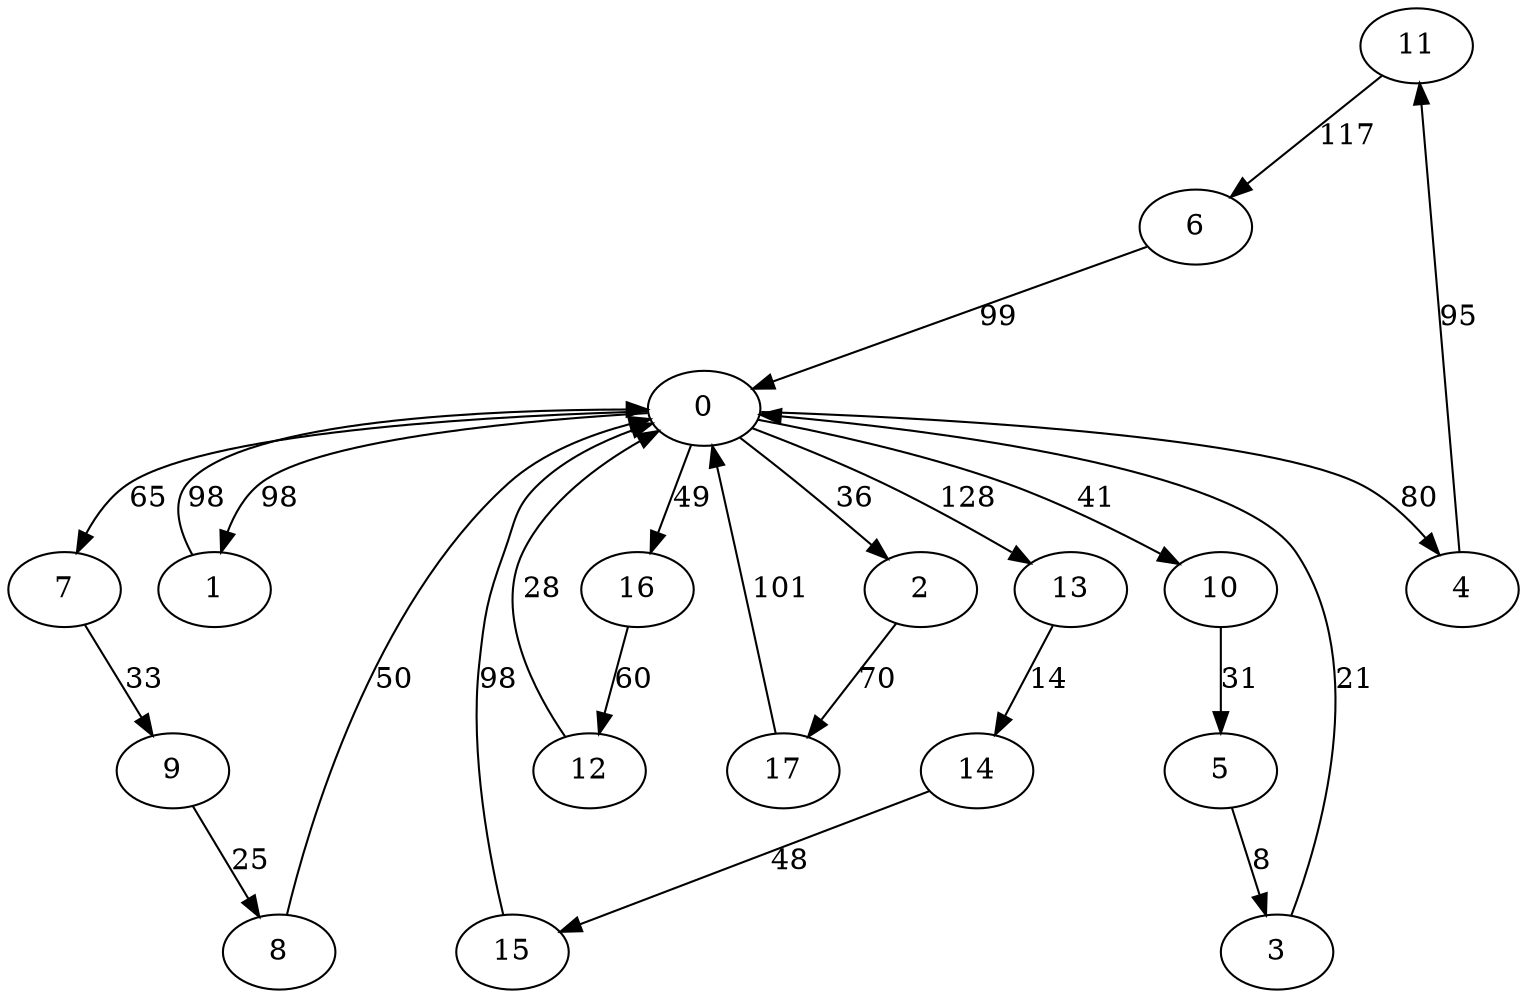 digraph G {
	11->6[ label=117 ];
	12->0[ label=28 ];
	0->16[ label=49 ];
	0->1[ label=98 ];
	0->7[ label=65 ];
	0->2[ label=36 ];
	0->10[ label=41 ];
	0->4[ label=80 ];
	0->13[ label=128 ];
	9->8[ label=25 ];
	8->0[ label=50 ];
	4->11[ label=95 ];
	13->14[ label=14 ];
	14->15[ label=48 ];
	16->12[ label=60 ];
	1->0[ label=98 ];
	10->5[ label=31 ];
	5->3[ label=8 ];
	6->0[ label=99 ];
	15->0[ label=98 ];
	7->9[ label=33 ];
	2->17[ label=70 ];
	17->0[ label=101 ];
	3->0[ label=21 ];
	0 [ label=0 ];
	1 [ label=1 ];
	10 [ label=10 ];
	11 [ label=11 ];
	12 [ label=12 ];
	13 [ label=13 ];
	14 [ label=14 ];
	15 [ label=15 ];
	16 [ label=16 ];
	17 [ label=17 ];
	2 [ label=2 ];
	3 [ label=3 ];
	4 [ label=4 ];
	5 [ label=5 ];
	6 [ label=6 ];
	7 [ label=7 ];
	8 [ label=8 ];
	9 [ label=9 ];

}
